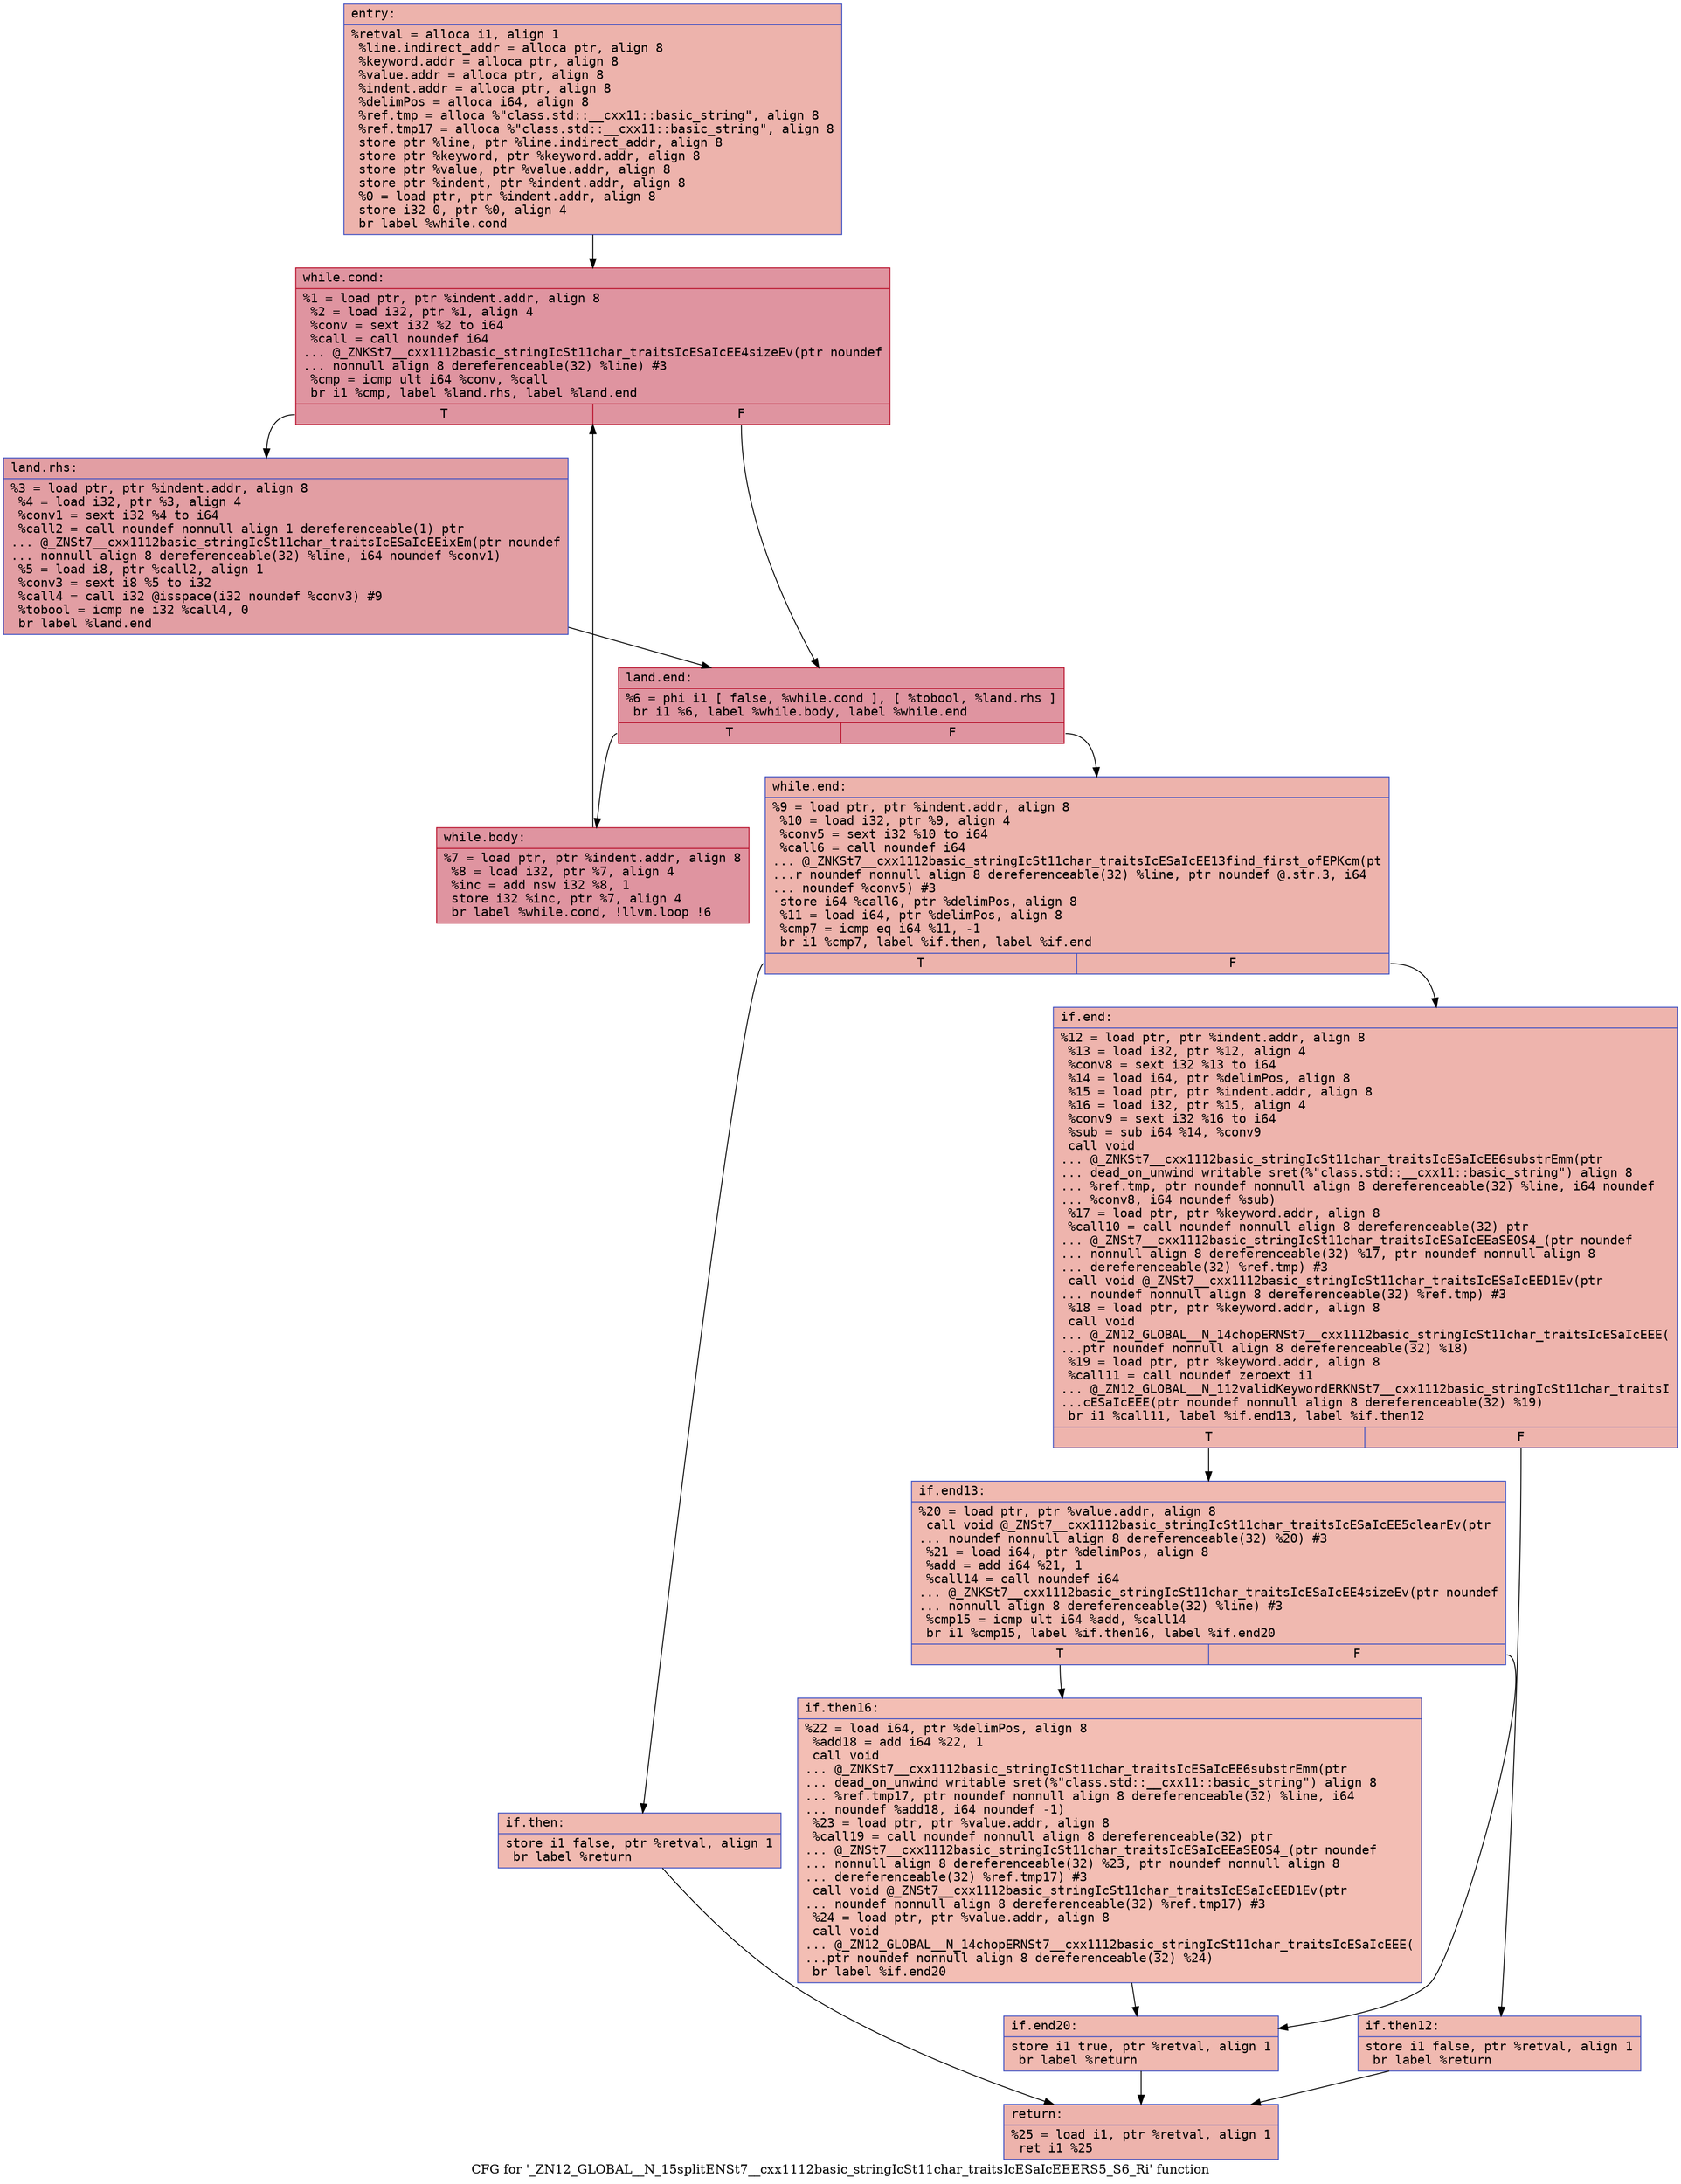 digraph "CFG for '_ZN12_GLOBAL__N_15splitENSt7__cxx1112basic_stringIcSt11char_traitsIcESaIcEEERS5_S6_Ri' function" {
	label="CFG for '_ZN12_GLOBAL__N_15splitENSt7__cxx1112basic_stringIcSt11char_traitsIcESaIcEEERS5_S6_Ri' function";

	Node0x55957e5a2bc0 [shape=record,color="#3d50c3ff", style=filled, fillcolor="#d6524470" fontname="Courier",label="{entry:\l|  %retval = alloca i1, align 1\l  %line.indirect_addr = alloca ptr, align 8\l  %keyword.addr = alloca ptr, align 8\l  %value.addr = alloca ptr, align 8\l  %indent.addr = alloca ptr, align 8\l  %delimPos = alloca i64, align 8\l  %ref.tmp = alloca %\"class.std::__cxx11::basic_string\", align 8\l  %ref.tmp17 = alloca %\"class.std::__cxx11::basic_string\", align 8\l  store ptr %line, ptr %line.indirect_addr, align 8\l  store ptr %keyword, ptr %keyword.addr, align 8\l  store ptr %value, ptr %value.addr, align 8\l  store ptr %indent, ptr %indent.addr, align 8\l  %0 = load ptr, ptr %indent.addr, align 8\l  store i32 0, ptr %0, align 4\l  br label %while.cond\l}"];
	Node0x55957e5a2bc0 -> Node0x55957e5a9e80[tooltip="entry -> while.cond\nProbability 100.00%" ];
	Node0x55957e5a9e80 [shape=record,color="#b70d28ff", style=filled, fillcolor="#b70d2870" fontname="Courier",label="{while.cond:\l|  %1 = load ptr, ptr %indent.addr, align 8\l  %2 = load i32, ptr %1, align 4\l  %conv = sext i32 %2 to i64\l  %call = call noundef i64\l... @_ZNKSt7__cxx1112basic_stringIcSt11char_traitsIcESaIcEE4sizeEv(ptr noundef\l... nonnull align 8 dereferenceable(32) %line) #3\l  %cmp = icmp ult i64 %conv, %call\l  br i1 %cmp, label %land.rhs, label %land.end\l|{<s0>T|<s1>F}}"];
	Node0x55957e5a9e80:s0 -> Node0x55957e5aa0d0[tooltip="while.cond -> land.rhs\nProbability 50.00%" ];
	Node0x55957e5a9e80:s1 -> Node0x55957e5aa300[tooltip="while.cond -> land.end\nProbability 50.00%" ];
	Node0x55957e5aa0d0 [shape=record,color="#3d50c3ff", style=filled, fillcolor="#be242e70" fontname="Courier",label="{land.rhs:\l|  %3 = load ptr, ptr %indent.addr, align 8\l  %4 = load i32, ptr %3, align 4\l  %conv1 = sext i32 %4 to i64\l  %call2 = call noundef nonnull align 1 dereferenceable(1) ptr\l... @_ZNSt7__cxx1112basic_stringIcSt11char_traitsIcESaIcEEixEm(ptr noundef\l... nonnull align 8 dereferenceable(32) %line, i64 noundef %conv1)\l  %5 = load i8, ptr %call2, align 1\l  %conv3 = sext i8 %5 to i32\l  %call4 = call i32 @isspace(i32 noundef %conv3) #9\l  %tobool = icmp ne i32 %call4, 0\l  br label %land.end\l}"];
	Node0x55957e5aa0d0 -> Node0x55957e5aa300[tooltip="land.rhs -> land.end\nProbability 100.00%" ];
	Node0x55957e5aa300 [shape=record,color="#b70d28ff", style=filled, fillcolor="#b70d2870" fontname="Courier",label="{land.end:\l|  %6 = phi i1 [ false, %while.cond ], [ %tobool, %land.rhs ]\l  br i1 %6, label %while.body, label %while.end\l|{<s0>T|<s1>F}}"];
	Node0x55957e5aa300:s0 -> Node0x55957e5aab70[tooltip="land.end -> while.body\nProbability 96.88%" ];
	Node0x55957e5aa300:s1 -> Node0x55957e5aaf10[tooltip="land.end -> while.end\nProbability 3.12%" ];
	Node0x55957e5aab70 [shape=record,color="#b70d28ff", style=filled, fillcolor="#b70d2870" fontname="Courier",label="{while.body:\l|  %7 = load ptr, ptr %indent.addr, align 8\l  %8 = load i32, ptr %7, align 4\l  %inc = add nsw i32 %8, 1\l  store i32 %inc, ptr %7, align 4\l  br label %while.cond, !llvm.loop !6\l}"];
	Node0x55957e5aab70 -> Node0x55957e5a9e80[tooltip="while.body -> while.cond\nProbability 100.00%" ];
	Node0x55957e5aaf10 [shape=record,color="#3d50c3ff", style=filled, fillcolor="#d6524470" fontname="Courier",label="{while.end:\l|  %9 = load ptr, ptr %indent.addr, align 8\l  %10 = load i32, ptr %9, align 4\l  %conv5 = sext i32 %10 to i64\l  %call6 = call noundef i64\l... @_ZNKSt7__cxx1112basic_stringIcSt11char_traitsIcESaIcEE13find_first_ofEPKcm(pt\l...r noundef nonnull align 8 dereferenceable(32) %line, ptr noundef @.str.3, i64\l... noundef %conv5) #3\l  store i64 %call6, ptr %delimPos, align 8\l  %11 = load i64, ptr %delimPos, align 8\l  %cmp7 = icmp eq i64 %11, -1\l  br i1 %cmp7, label %if.then, label %if.end\l|{<s0>T|<s1>F}}"];
	Node0x55957e5aaf10:s0 -> Node0x55957e5ac3c0[tooltip="while.end -> if.then\nProbability 37.50%" ];
	Node0x55957e5aaf10:s1 -> Node0x55957e5ac430[tooltip="while.end -> if.end\nProbability 62.50%" ];
	Node0x55957e5ac3c0 [shape=record,color="#3d50c3ff", style=filled, fillcolor="#de614d70" fontname="Courier",label="{if.then:\l|  store i1 false, ptr %retval, align 1\l  br label %return\l}"];
	Node0x55957e5ac3c0 -> Node0x55957e5ac650[tooltip="if.then -> return\nProbability 100.00%" ];
	Node0x55957e5ac430 [shape=record,color="#3d50c3ff", style=filled, fillcolor="#d8564670" fontname="Courier",label="{if.end:\l|  %12 = load ptr, ptr %indent.addr, align 8\l  %13 = load i32, ptr %12, align 4\l  %conv8 = sext i32 %13 to i64\l  %14 = load i64, ptr %delimPos, align 8\l  %15 = load ptr, ptr %indent.addr, align 8\l  %16 = load i32, ptr %15, align 4\l  %conv9 = sext i32 %16 to i64\l  %sub = sub i64 %14, %conv9\l  call void\l... @_ZNKSt7__cxx1112basic_stringIcSt11char_traitsIcESaIcEE6substrEmm(ptr\l... dead_on_unwind writable sret(%\"class.std::__cxx11::basic_string\") align 8\l... %ref.tmp, ptr noundef nonnull align 8 dereferenceable(32) %line, i64 noundef\l... %conv8, i64 noundef %sub)\l  %17 = load ptr, ptr %keyword.addr, align 8\l  %call10 = call noundef nonnull align 8 dereferenceable(32) ptr\l... @_ZNSt7__cxx1112basic_stringIcSt11char_traitsIcESaIcEEaSEOS4_(ptr noundef\l... nonnull align 8 dereferenceable(32) %17, ptr noundef nonnull align 8\l... dereferenceable(32) %ref.tmp) #3\l  call void @_ZNSt7__cxx1112basic_stringIcSt11char_traitsIcESaIcEED1Ev(ptr\l... noundef nonnull align 8 dereferenceable(32) %ref.tmp) #3\l  %18 = load ptr, ptr %keyword.addr, align 8\l  call void\l... @_ZN12_GLOBAL__N_14chopERNSt7__cxx1112basic_stringIcSt11char_traitsIcESaIcEEE(\l...ptr noundef nonnull align 8 dereferenceable(32) %18)\l  %19 = load ptr, ptr %keyword.addr, align 8\l  %call11 = call noundef zeroext i1\l... @_ZN12_GLOBAL__N_112validKeywordERKNSt7__cxx1112basic_stringIcSt11char_traitsI\l...cESaIcEEE(ptr noundef nonnull align 8 dereferenceable(32) %19)\l  br i1 %call11, label %if.end13, label %if.then12\l|{<s0>T|<s1>F}}"];
	Node0x55957e5ac430:s0 -> Node0x55957e5ad7f0[tooltip="if.end -> if.end13\nProbability 50.00%" ];
	Node0x55957e5ac430:s1 -> Node0x55957e5ad840[tooltip="if.end -> if.then12\nProbability 50.00%" ];
	Node0x55957e5ad840 [shape=record,color="#3d50c3ff", style=filled, fillcolor="#de614d70" fontname="Courier",label="{if.then12:\l|  store i1 false, ptr %retval, align 1\l  br label %return\l}"];
	Node0x55957e5ad840 -> Node0x55957e5ac650[tooltip="if.then12 -> return\nProbability 100.00%" ];
	Node0x55957e5ad7f0 [shape=record,color="#3d50c3ff", style=filled, fillcolor="#de614d70" fontname="Courier",label="{if.end13:\l|  %20 = load ptr, ptr %value.addr, align 8\l  call void @_ZNSt7__cxx1112basic_stringIcSt11char_traitsIcESaIcEE5clearEv(ptr\l... noundef nonnull align 8 dereferenceable(32) %20) #3\l  %21 = load i64, ptr %delimPos, align 8\l  %add = add i64 %21, 1\l  %call14 = call noundef i64\l... @_ZNKSt7__cxx1112basic_stringIcSt11char_traitsIcESaIcEE4sizeEv(ptr noundef\l... nonnull align 8 dereferenceable(32) %line) #3\l  %cmp15 = icmp ult i64 %add, %call14\l  br i1 %cmp15, label %if.then16, label %if.end20\l|{<s0>T|<s1>F}}"];
	Node0x55957e5ad7f0:s0 -> Node0x55957e5adb60[tooltip="if.end13 -> if.then16\nProbability 50.00%" ];
	Node0x55957e5ad7f0:s1 -> Node0x55957e5ae100[tooltip="if.end13 -> if.end20\nProbability 50.00%" ];
	Node0x55957e5adb60 [shape=record,color="#3d50c3ff", style=filled, fillcolor="#e36c5570" fontname="Courier",label="{if.then16:\l|  %22 = load i64, ptr %delimPos, align 8\l  %add18 = add i64 %22, 1\l  call void\l... @_ZNKSt7__cxx1112basic_stringIcSt11char_traitsIcESaIcEE6substrEmm(ptr\l... dead_on_unwind writable sret(%\"class.std::__cxx11::basic_string\") align 8\l... %ref.tmp17, ptr noundef nonnull align 8 dereferenceable(32) %line, i64\l... noundef %add18, i64 noundef -1)\l  %23 = load ptr, ptr %value.addr, align 8\l  %call19 = call noundef nonnull align 8 dereferenceable(32) ptr\l... @_ZNSt7__cxx1112basic_stringIcSt11char_traitsIcESaIcEEaSEOS4_(ptr noundef\l... nonnull align 8 dereferenceable(32) %23, ptr noundef nonnull align 8\l... dereferenceable(32) %ref.tmp17) #3\l  call void @_ZNSt7__cxx1112basic_stringIcSt11char_traitsIcESaIcEED1Ev(ptr\l... noundef nonnull align 8 dereferenceable(32) %ref.tmp17) #3\l  %24 = load ptr, ptr %value.addr, align 8\l  call void\l... @_ZN12_GLOBAL__N_14chopERNSt7__cxx1112basic_stringIcSt11char_traitsIcESaIcEEE(\l...ptr noundef nonnull align 8 dereferenceable(32) %24)\l  br label %if.end20\l}"];
	Node0x55957e5adb60 -> Node0x55957e5ae100[tooltip="if.then16 -> if.end20\nProbability 100.00%" ];
	Node0x55957e5ae100 [shape=record,color="#3d50c3ff", style=filled, fillcolor="#de614d70" fontname="Courier",label="{if.end20:\l|  store i1 true, ptr %retval, align 1\l  br label %return\l}"];
	Node0x55957e5ae100 -> Node0x55957e5ac650[tooltip="if.end20 -> return\nProbability 100.00%" ];
	Node0x55957e5ac650 [shape=record,color="#3d50c3ff", style=filled, fillcolor="#d6524470" fontname="Courier",label="{return:\l|  %25 = load i1, ptr %retval, align 1\l  ret i1 %25\l}"];
}

